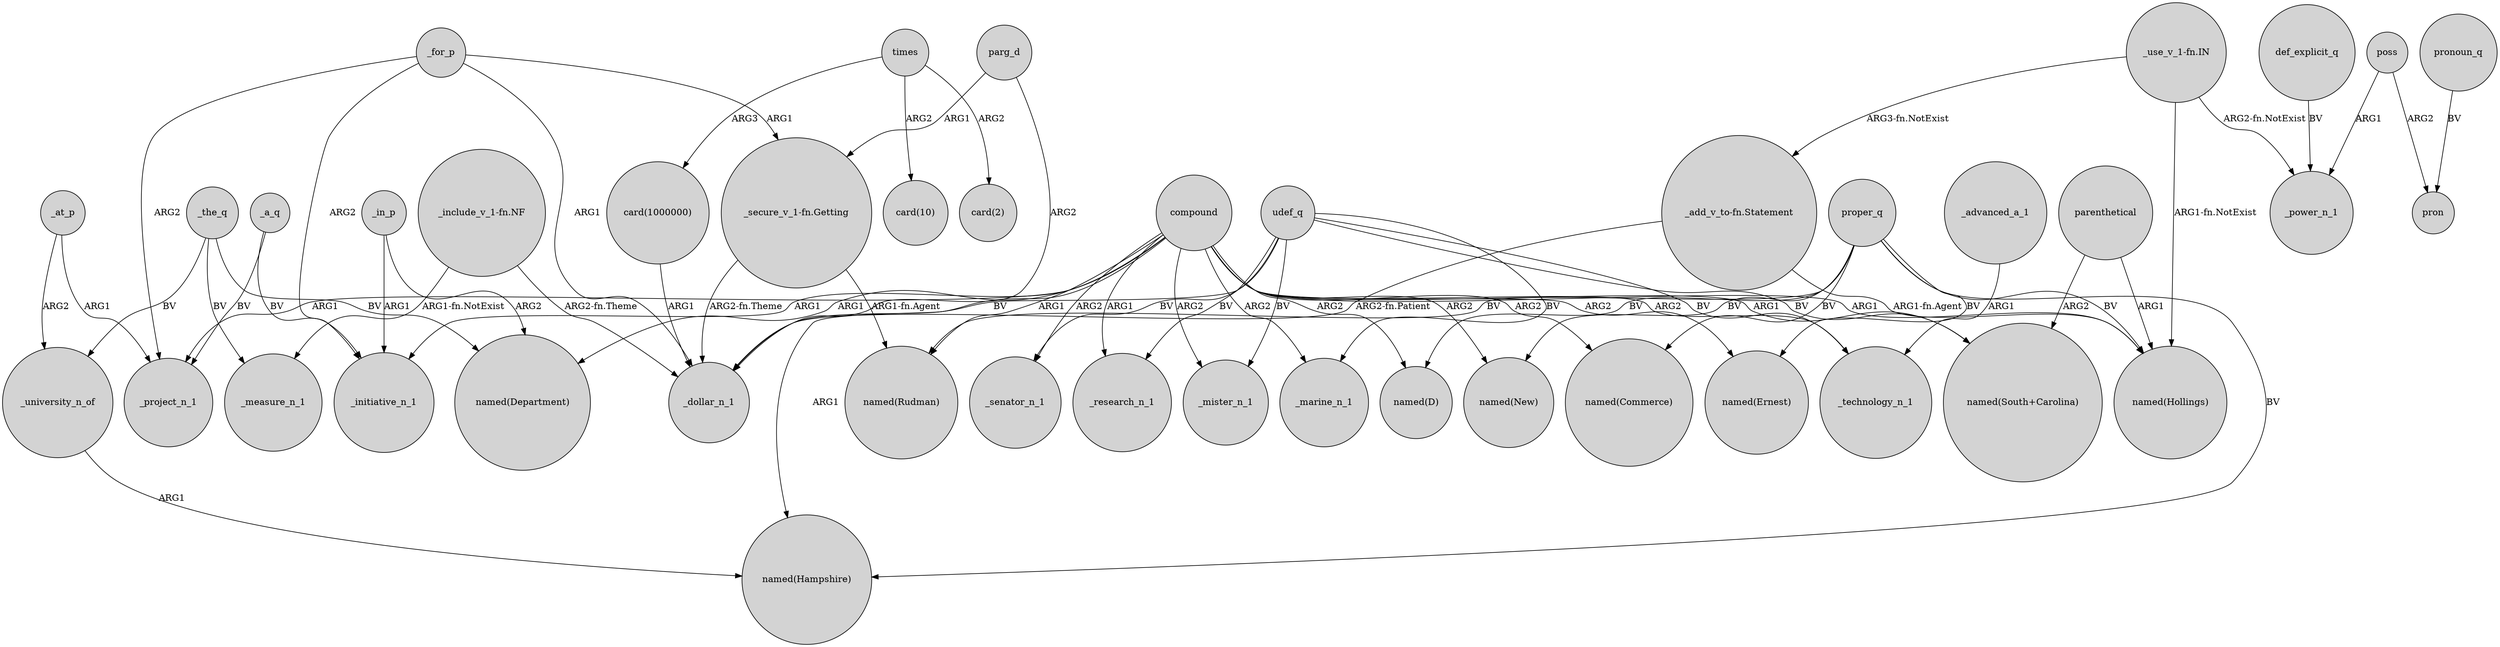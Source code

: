 digraph {
	node [shape=circle style=filled]
	compound -> "named(Ernest)" [label=ARG2]
	"_include_v_1-fn.NF" -> _dollar_n_1 [label="ARG2-fn.Theme"]
	"card(1000000)" -> _dollar_n_1 [label=ARG1]
	_the_q -> _measure_n_1 [label=BV]
	proper_q -> "named(Rudman)" [label=BV]
	udef_q -> _senator_n_1 [label=BV]
	compound -> _project_n_1 [label=ARG1]
	compound -> "named(New)" [label=ARG2]
	udef_q -> _marine_n_1 [label=BV]
	poss -> pron [label=ARG2]
	_the_q -> _university_n_of [label=BV]
	"_use_v_1-fn.IN" -> "named(Hollings)" [label="ARG1-fn.NotExist"]
	compound -> "named(South+Carolina)" [label=ARG1]
	proper_q -> "named(New)" [label=BV]
	_a_q -> _project_n_1 [label=BV]
	proper_q -> "named(Hollings)" [label=BV]
	udef_q -> "named(South+Carolina)" [label=BV]
	_for_p -> "_secure_v_1-fn.Getting" [label=ARG1]
	compound -> _mister_n_1 [label=ARG2]
	udef_q -> _research_n_1 [label=BV]
	def_explicit_q -> _power_n_1 [label=BV]
	compound -> "named(Hollings)" [label=ARG1]
	parg_d -> "_secure_v_1-fn.Getting" [label=ARG1]
	compound -> "named(Rudman)" [label=ARG1]
	udef_q -> _mister_n_1 [label=BV]
	_for_p -> _initiative_n_1 [label=ARG2]
	"_include_v_1-fn.NF" -> _measure_n_1 [label="ARG1-fn.NotExist"]
	_for_p -> _project_n_1 [label=ARG2]
	compound -> _research_n_1 [label=ARG1]
	_at_p -> _project_n_1 [label=ARG1]
	parenthetical -> "named(South+Carolina)" [label=ARG2]
	poss -> _power_n_1 [label=ARG1]
	_at_p -> _university_n_of [label=ARG2]
	compound -> "named(Hampshire)" [label=ARG1]
	"_add_v_to-fn.Statement" -> _dollar_n_1 [label="ARG2-fn.Patient"]
	_in_p -> "named(Department)" [label=ARG2]
	compound -> _initiative_n_1 [label=ARG1]
	_advanced_a_1 -> _technology_n_1 [label=ARG1]
	pronoun_q -> pron [label=BV]
	compound -> _marine_n_1 [label=ARG2]
	"_secure_v_1-fn.Getting" -> _dollar_n_1 [label="ARG2-fn.Theme"]
	times -> "card(1000000)" [label=ARG3]
	compound -> _technology_n_1 [label=ARG2]
	compound -> _senator_n_1 [label=ARG2]
	proper_q -> "named(Ernest)" [label=BV]
	times -> "card(10)" [label=ARG2]
	_for_p -> _dollar_n_1 [label=ARG1]
	compound -> "named(D)" [label=ARG2]
	_the_q -> "named(Department)" [label=BV]
	proper_q -> "named(Hampshire)" [label=BV]
	"_use_v_1-fn.IN" -> _power_n_1 [label="ARG2-fn.NotExist"]
	_a_q -> _initiative_n_1 [label=BV]
	"_use_v_1-fn.IN" -> "_add_v_to-fn.Statement" [label="ARG3-fn.NotExist"]
	udef_q -> _technology_n_1 [label=BV]
	times -> "card(2)" [label=ARG2]
	proper_q -> "named(D)" [label=BV]
	proper_q -> "named(Commerce)" [label=BV]
	parg_d -> _dollar_n_1 [label=ARG2]
	_university_n_of -> "named(Hampshire)" [label=ARG1]
	"_add_v_to-fn.Statement" -> "named(Hollings)" [label="ARG1-fn.Agent"]
	compound -> "named(Department)" [label=ARG1]
	parenthetical -> "named(Hollings)" [label=ARG1]
	_in_p -> _initiative_n_1 [label=ARG1]
	"_secure_v_1-fn.Getting" -> "named(Rudman)" [label="ARG1-fn.Agent"]
	udef_q -> _dollar_n_1 [label=BV]
	compound -> "named(Commerce)" [label=ARG2]
}
